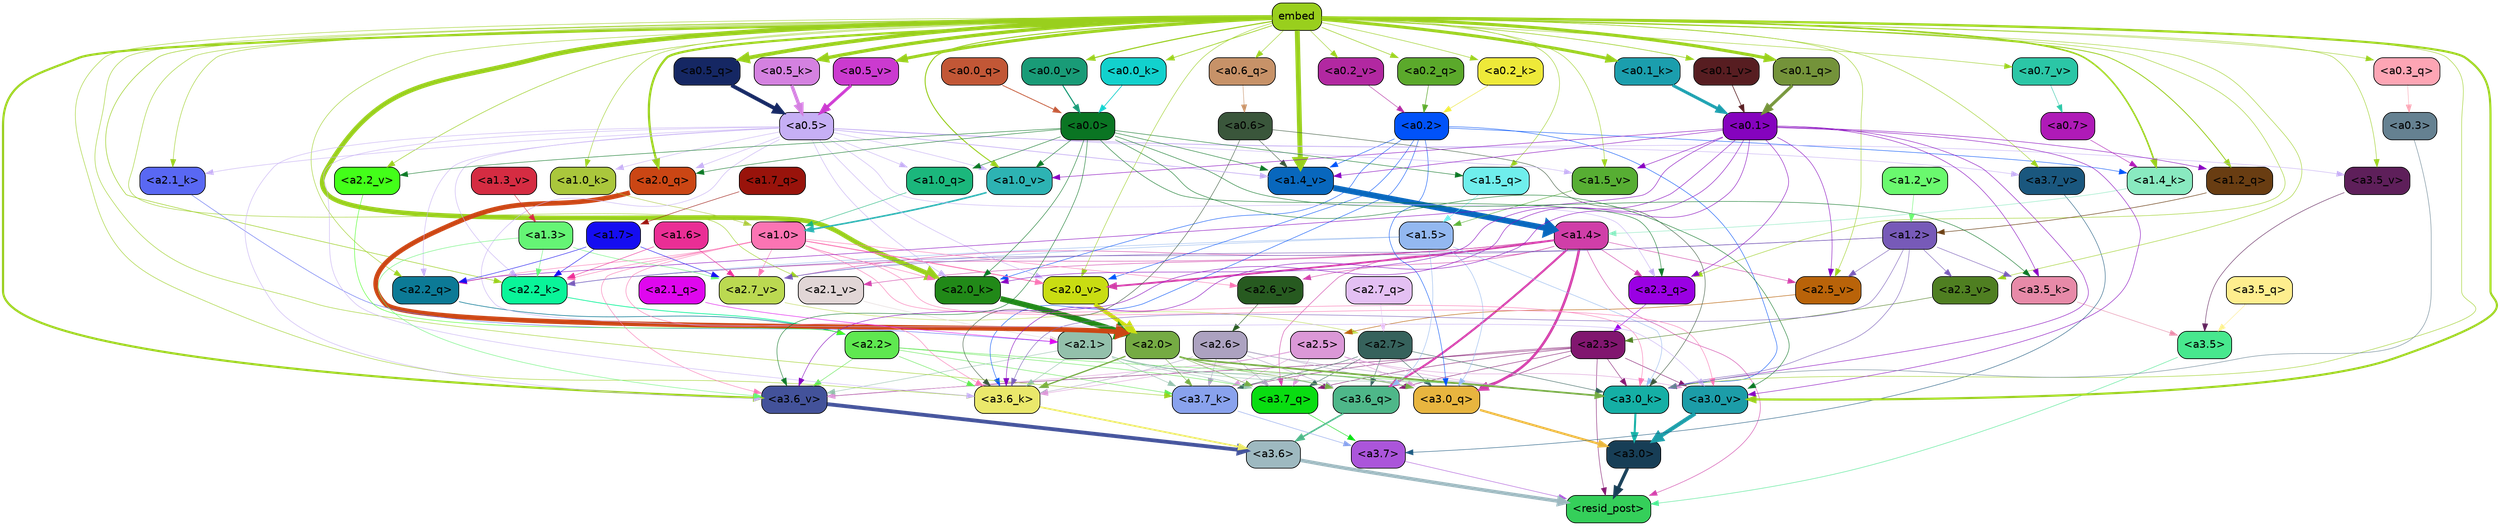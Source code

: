 strict digraph "" {
	graph [bgcolor=transparent,
		layout=dot,
		overlap=false,
		splines=true
	];
	"<a3.7>"	[color=black,
		fillcolor="#ab55da",
		fontname=Helvetica,
		shape=box,
		style="filled, rounded"];
	"<resid_post>"	[color=black,
		fillcolor="#35cf5a",
		fontname=Helvetica,
		shape=box,
		style="filled, rounded"];
	"<a3.7>" -> "<resid_post>"	[color="#ab55da",
		penwidth=0.6];
	"<a3.6>"	[color=black,
		fillcolor="#9eb9c0",
		fontname=Helvetica,
		shape=box,
		style="filled, rounded"];
	"<a3.6>" -> "<resid_post>"	[color="#9eb9c0",
		penwidth=4.646730065345764];
	"<a3.5>"	[color=black,
		fillcolor="#48e88e",
		fontname=Helvetica,
		shape=box,
		style="filled, rounded"];
	"<a3.5>" -> "<resid_post>"	[color="#48e88e",
		penwidth=0.6];
	"<a3.0>"	[color=black,
		fillcolor="#173e56",
		fontname=Helvetica,
		shape=box,
		style="filled, rounded"];
	"<a3.0>" -> "<resid_post>"	[color="#173e56",
		penwidth=4.323132634162903];
	"<a2.3>"	[color=black,
		fillcolor="#81166f",
		fontname=Helvetica,
		shape=box,
		style="filled, rounded"];
	"<a2.3>" -> "<resid_post>"	[color="#81166f",
		penwidth=0.6];
	"<a3.7_q>"	[color=black,
		fillcolor="#09dd11",
		fontname=Helvetica,
		shape=box,
		style="filled, rounded"];
	"<a2.3>" -> "<a3.7_q>"	[color="#81166f",
		penwidth=0.6];
	"<a3.6_q>"	[color=black,
		fillcolor="#4eb789",
		fontname=Helvetica,
		shape=box,
		style="filled, rounded"];
	"<a2.3>" -> "<a3.6_q>"	[color="#81166f",
		penwidth=0.6];
	"<a3.0_q>"	[color=black,
		fillcolor="#e8b53f",
		fontname=Helvetica,
		shape=box,
		style="filled, rounded"];
	"<a2.3>" -> "<a3.0_q>"	[color="#81166f",
		penwidth=0.6];
	"<a3.7_k>"	[color=black,
		fillcolor="#89a2ed",
		fontname=Helvetica,
		shape=box,
		style="filled, rounded"];
	"<a2.3>" -> "<a3.7_k>"	[color="#81166f",
		penwidth=0.6];
	"<a3.0_k>"	[color=black,
		fillcolor="#15afa5",
		fontname=Helvetica,
		shape=box,
		style="filled, rounded"];
	"<a2.3>" -> "<a3.0_k>"	[color="#81166f",
		penwidth=0.6];
	"<a3.6_v>"	[color=black,
		fillcolor="#43529a",
		fontname=Helvetica,
		shape=box,
		style="filled, rounded"];
	"<a2.3>" -> "<a3.6_v>"	[color="#81166f",
		penwidth=0.6];
	"<a3.0_v>"	[color=black,
		fillcolor="#1c9da8",
		fontname=Helvetica,
		shape=box,
		style="filled, rounded"];
	"<a2.3>" -> "<a3.0_v>"	[color="#81166f",
		penwidth=0.6];
	"<a1.4>"	[color=black,
		fillcolor="#d03ea8",
		fontname=Helvetica,
		shape=box,
		style="filled, rounded"];
	"<a1.4>" -> "<resid_post>"	[color="#d03ea8",
		penwidth=0.6];
	"<a1.4>" -> "<a3.7_q>"	[color="#d03ea8",
		penwidth=0.6];
	"<a1.4>" -> "<a3.6_q>"	[color="#d03ea8",
		penwidth=2.700703263282776];
	"<a1.4>" -> "<a3.0_q>"	[color="#d03ea8",
		penwidth=3.34255850315094];
	"<a2.3_q>"	[color=black,
		fillcolor="#9a00e3",
		fontname=Helvetica,
		shape=box,
		style="filled, rounded"];
	"<a1.4>" -> "<a2.3_q>"	[color="#d03ea8",
		penwidth=0.6];
	"<a2.2_k>"	[color=black,
		fillcolor="#09f599",
		fontname=Helvetica,
		shape=box,
		style="filled, rounded"];
	"<a1.4>" -> "<a2.2_k>"	[color="#d03ea8",
		penwidth=0.6];
	"<a2.7_v>"	[color=black,
		fillcolor="#bbd951",
		fontname=Helvetica,
		shape=box,
		style="filled, rounded"];
	"<a1.4>" -> "<a2.7_v>"	[color="#d03ea8",
		penwidth=0.6];
	"<a2.6_v>"	[color=black,
		fillcolor="#275a20",
		fontname=Helvetica,
		shape=box,
		style="filled, rounded"];
	"<a1.4>" -> "<a2.6_v>"	[color="#d03ea8",
		penwidth=0.6];
	"<a2.5_v>"	[color=black,
		fillcolor="#b96309",
		fontname=Helvetica,
		shape=box,
		style="filled, rounded"];
	"<a1.4>" -> "<a2.5_v>"	[color="#d03ea8",
		penwidth=0.6];
	"<a2.1_v>"	[color=black,
		fillcolor="#e1d6d6",
		fontname=Helvetica,
		shape=box,
		style="filled, rounded"];
	"<a1.4>" -> "<a2.1_v>"	[color="#d03ea8",
		penwidth=0.6];
	"<a2.0_v>"	[color=black,
		fillcolor="#c9dd12",
		fontname=Helvetica,
		shape=box,
		style="filled, rounded"];
	"<a1.4>" -> "<a2.0_v>"	[color="#d03ea8",
		penwidth=2.387977123260498];
	"<a3.7_q>" -> "<a3.7>"	[color="#09dd11",
		penwidth=0.6];
	"<a3.6_q>" -> "<a3.6>"	[color="#4eb789",
		penwidth=2.03758105635643];
	"<a3.5_q>"	[color=black,
		fillcolor="#feee8e",
		fontname=Helvetica,
		shape=box,
		style="filled, rounded"];
	"<a3.5_q>" -> "<a3.5>"	[color="#feee8e",
		penwidth=0.6];
	"<a3.0_q>" -> "<a3.0>"	[color="#e8b53f",
		penwidth=2.8638100624084473];
	"<a3.7_k>" -> "<a3.7>"	[color="#89a2ed",
		penwidth=0.6];
	"<a3.6_k>"	[color=black,
		fillcolor="#eae86b",
		fontname=Helvetica,
		shape=box,
		style="filled, rounded"];
	"<a3.6_k>" -> "<a3.6>"	[color="#eae86b",
		penwidth=2.174198240041733];
	"<a3.5_k>"	[color=black,
		fillcolor="#e78aa8",
		fontname=Helvetica,
		shape=box,
		style="filled, rounded"];
	"<a3.5_k>" -> "<a3.5>"	[color="#e78aa8",
		penwidth=0.6];
	"<a3.0_k>" -> "<a3.0>"	[color="#15afa5",
		penwidth=2.6274144649505615];
	"<a3.7_v>"	[color=black,
		fillcolor="#1a577e",
		fontname=Helvetica,
		shape=box,
		style="filled, rounded"];
	"<a3.7_v>" -> "<a3.7>"	[color="#1a577e",
		penwidth=0.6];
	"<a3.6_v>" -> "<a3.6>"	[color="#43529a",
		penwidth=5.002329230308533];
	"<a3.5_v>"	[color=black,
		fillcolor="#5e1f5a",
		fontname=Helvetica,
		shape=box,
		style="filled, rounded"];
	"<a3.5_v>" -> "<a3.5>"	[color="#5e1f5a",
		penwidth=0.6];
	"<a3.0_v>" -> "<a3.0>"	[color="#1c9da8",
		penwidth=5.188832879066467];
	"<a2.7>"	[color=black,
		fillcolor="#36625c",
		fontname=Helvetica,
		shape=box,
		style="filled, rounded"];
	"<a2.7>" -> "<a3.7_q>"	[color="#36625c",
		penwidth=0.6];
	"<a2.7>" -> "<a3.6_q>"	[color="#36625c",
		penwidth=0.6];
	"<a2.7>" -> "<a3.0_q>"	[color="#36625c",
		penwidth=0.6];
	"<a2.7>" -> "<a3.7_k>"	[color="#36625c",
		penwidth=0.6];
	"<a2.7>" -> "<a3.0_k>"	[color="#36625c",
		penwidth=0.6];
	"<a2.6>"	[color=black,
		fillcolor="#aca2c0",
		fontname=Helvetica,
		shape=box,
		style="filled, rounded"];
	"<a2.6>" -> "<a3.7_q>"	[color="#aca2c0",
		penwidth=0.6];
	"<a2.6>" -> "<a3.6_q>"	[color="#aca2c0",
		penwidth=0.6];
	"<a2.6>" -> "<a3.0_q>"	[color="#aca2c0",
		penwidth=0.6];
	"<a2.6>" -> "<a3.7_k>"	[color="#aca2c0",
		penwidth=0.6];
	"<a2.6>" -> "<a3.6_k>"	[color="#aca2c0",
		penwidth=0.6];
	"<a2.6>" -> "<a3.0_k>"	[color="#aca2c0",
		penwidth=0.6];
	"<a2.5>"	[color=black,
		fillcolor="#db98d7",
		fontname=Helvetica,
		shape=box,
		style="filled, rounded"];
	"<a2.5>" -> "<a3.7_q>"	[color="#db98d7",
		penwidth=0.6];
	"<a2.5>" -> "<a3.0_q>"	[color="#db98d7",
		penwidth=0.6];
	"<a2.5>" -> "<a3.7_k>"	[color="#db98d7",
		penwidth=0.6];
	"<a2.5>" -> "<a3.6_k>"	[color="#db98d7",
		penwidth=0.6];
	"<a2.5>" -> "<a3.0_k>"	[color="#db98d7",
		penwidth=0.6];
	"<a2.5>" -> "<a3.6_v>"	[color="#db98d7",
		penwidth=0.6];
	"<a2.5>" -> "<a3.0_v>"	[color="#db98d7",
		penwidth=0.6];
	"<a2.2>"	[color=black,
		fillcolor="#5fe850",
		fontname=Helvetica,
		shape=box,
		style="filled, rounded"];
	"<a2.2>" -> "<a3.7_q>"	[color="#5fe850",
		penwidth=0.6];
	"<a2.2>" -> "<a3.7_k>"	[color="#5fe850",
		penwidth=0.6];
	"<a2.2>" -> "<a3.6_k>"	[color="#5fe850",
		penwidth=0.6];
	"<a2.2>" -> "<a3.0_k>"	[color="#5fe850",
		penwidth=0.6];
	"<a2.2>" -> "<a3.6_v>"	[color="#5fe850",
		penwidth=0.6];
	"<a2.1>"	[color=black,
		fillcolor="#93c0ab",
		fontname=Helvetica,
		shape=box,
		style="filled, rounded"];
	"<a2.1>" -> "<a3.7_q>"	[color="#93c0ab",
		penwidth=0.6];
	"<a2.1>" -> "<a3.6_q>"	[color="#93c0ab",
		penwidth=0.6];
	"<a2.1>" -> "<a3.0_q>"	[color="#93c0ab",
		penwidth=0.6];
	"<a2.1>" -> "<a3.7_k>"	[color="#93c0ab",
		penwidth=0.6];
	"<a2.1>" -> "<a3.6_k>"	[color="#93c0ab",
		penwidth=0.6];
	"<a2.1>" -> "<a3.0_k>"	[color="#93c0ab",
		penwidth=0.6];
	"<a2.1>" -> "<a3.6_v>"	[color="#93c0ab",
		penwidth=0.6];
	"<a2.0>"	[color=black,
		fillcolor="#75ab43",
		fontname=Helvetica,
		shape=box,
		style="filled, rounded"];
	"<a2.0>" -> "<a3.7_q>"	[color="#75ab43",
		penwidth=0.6];
	"<a2.0>" -> "<a3.6_q>"	[color="#75ab43",
		penwidth=0.6];
	"<a2.0>" -> "<a3.0_q>"	[color="#75ab43",
		penwidth=0.6];
	"<a2.0>" -> "<a3.7_k>"	[color="#75ab43",
		penwidth=0.6];
	"<a2.0>" -> "<a3.6_k>"	[color="#75ab43",
		penwidth=1.6454488784074783];
	"<a2.0>" -> "<a3.0_k>"	[color="#75ab43",
		penwidth=2.2218968719244003];
	"<a1.5>"	[color=black,
		fillcolor="#93b8f0",
		fontname=Helvetica,
		shape=box,
		style="filled, rounded"];
	"<a1.5>" -> "<a3.6_q>"	[color="#93b8f0",
		penwidth=0.6];
	"<a1.5>" -> "<a3.0_q>"	[color="#93b8f0",
		penwidth=0.6];
	"<a1.5>" -> "<a3.0_k>"	[color="#93b8f0",
		penwidth=0.6];
	"<a1.5>" -> "<a2.2_k>"	[color="#93b8f0",
		penwidth=0.6];
	"<a1.5>" -> "<a2.7_v>"	[color="#93b8f0",
		penwidth=0.6];
	"<a0.2>"	[color=black,
		fillcolor="#0052f9",
		fontname=Helvetica,
		shape=box,
		style="filled, rounded"];
	"<a0.2>" -> "<a3.0_q>"	[color="#0052f9",
		penwidth=0.6];
	"<a0.2>" -> "<a3.6_k>"	[color="#0052f9",
		penwidth=0.6];
	"<a0.2>" -> "<a3.0_k>"	[color="#0052f9",
		penwidth=0.6];
	"<a2.0_k>"	[color=black,
		fillcolor="#218918",
		fontname=Helvetica,
		shape=box,
		style="filled, rounded"];
	"<a0.2>" -> "<a2.0_k>"	[color="#0052f9",
		penwidth=0.6];
	"<a0.2>" -> "<a2.0_v>"	[color="#0052f9",
		penwidth=0.6];
	"<a1.4_k>"	[color=black,
		fillcolor="#89eac0",
		fontname=Helvetica,
		shape=box,
		style="filled, rounded"];
	"<a0.2>" -> "<a1.4_k>"	[color="#0052f9",
		penwidth=0.6];
	"<a1.4_v>"	[color=black,
		fillcolor="#0867bd",
		fontname=Helvetica,
		shape=box,
		style="filled, rounded"];
	"<a0.2>" -> "<a1.4_v>"	[color="#0052f9",
		penwidth=0.6];
	embed	[color=black,
		fillcolor="#99cf1d",
		fontname=Helvetica,
		shape=box,
		style="filled, rounded"];
	embed -> "<a3.7_k>"	[color="#99cf1d",
		penwidth=0.6];
	embed -> "<a3.6_k>"	[color="#99cf1d",
		penwidth=0.6];
	embed -> "<a3.0_k>"	[color="#99cf1d",
		penwidth=0.6];
	embed -> "<a3.7_v>"	[color="#99cf1d",
		penwidth=0.6];
	embed -> "<a3.6_v>"	[color="#99cf1d",
		penwidth=2.8301228284835815];
	embed -> "<a3.5_v>"	[color="#99cf1d",
		penwidth=0.6];
	embed -> "<a3.0_v>"	[color="#99cf1d",
		penwidth=2.7660785913467407];
	embed -> "<a2.3_q>"	[color="#99cf1d",
		penwidth=0.6];
	"<a2.2_q>"	[color=black,
		fillcolor="#0c7a96",
		fontname=Helvetica,
		shape=box,
		style="filled, rounded"];
	embed -> "<a2.2_q>"	[color="#99cf1d",
		penwidth=0.6];
	"<a2.0_q>"	[color=black,
		fillcolor="#cb4614",
		fontname=Helvetica,
		shape=box,
		style="filled, rounded"];
	embed -> "<a2.0_q>"	[color="#99cf1d",
		penwidth=2.918822765350342];
	embed -> "<a2.2_k>"	[color="#99cf1d",
		penwidth=0.7099294662475586];
	"<a2.1_k>"	[color=black,
		fillcolor="#5968f3",
		fontname=Helvetica,
		shape=box,
		style="filled, rounded"];
	embed -> "<a2.1_k>"	[color="#99cf1d",
		penwidth=0.6];
	embed -> "<a2.0_k>"	[color="#99cf1d",
		penwidth=6.075345039367676];
	embed -> "<a2.5_v>"	[color="#99cf1d",
		penwidth=0.6];
	"<a2.3_v>"	[color=black,
		fillcolor="#4f7f21",
		fontname=Helvetica,
		shape=box,
		style="filled, rounded"];
	embed -> "<a2.3_v>"	[color="#99cf1d",
		penwidth=0.6];
	"<a2.2_v>"	[color=black,
		fillcolor="#43ff19",
		fontname=Helvetica,
		shape=box,
		style="filled, rounded"];
	embed -> "<a2.2_v>"	[color="#99cf1d",
		penwidth=0.6909599304199219];
	embed -> "<a2.1_v>"	[color="#99cf1d",
		penwidth=0.6];
	embed -> "<a2.0_v>"	[color="#99cf1d",
		penwidth=0.6];
	"<a1.5_q>"	[color=black,
		fillcolor="#6feeec",
		fontname=Helvetica,
		shape=box,
		style="filled, rounded"];
	embed -> "<a1.5_q>"	[color="#99cf1d",
		penwidth=0.6];
	"<a1.2_q>"	[color=black,
		fillcolor="#693d12",
		fontname=Helvetica,
		shape=box,
		style="filled, rounded"];
	embed -> "<a1.2_q>"	[color="#99cf1d",
		penwidth=1.1075286865234375];
	embed -> "<a1.4_k>"	[color="#99cf1d",
		penwidth=2.043105125427246];
	"<a1.0_k>"	[color=black,
		fillcolor="#aac73c",
		fontname=Helvetica,
		shape=box,
		style="filled, rounded"];
	embed -> "<a1.0_k>"	[color="#99cf1d",
		penwidth=0.6];
	"<a1.5_v>"	[color=black,
		fillcolor="#57ae33",
		fontname=Helvetica,
		shape=box,
		style="filled, rounded"];
	embed -> "<a1.5_v>"	[color="#99cf1d",
		penwidth=0.6];
	embed -> "<a1.4_v>"	[color="#99cf1d",
		penwidth=6.46385931968689];
	"<a1.0_v>"	[color=black,
		fillcolor="#2db3b3",
		fontname=Helvetica,
		shape=box,
		style="filled, rounded"];
	embed -> "<a1.0_v>"	[color="#99cf1d",
		penwidth=1.273291826248169];
	"<a0.6_q>"	[color=black,
		fillcolor="#c79268",
		fontname=Helvetica,
		shape=box,
		style="filled, rounded"];
	embed -> "<a0.6_q>"	[color="#99cf1d",
		penwidth=0.6];
	"<a0.5_q>"	[color=black,
		fillcolor="#152763",
		fontname=Helvetica,
		shape=box,
		style="filled, rounded"];
	embed -> "<a0.5_q>"	[color="#99cf1d",
		penwidth=4.941530704498291];
	"<a0.3_q>"	[color=black,
		fillcolor="#fda5b4",
		fontname=Helvetica,
		shape=box,
		style="filled, rounded"];
	embed -> "<a0.3_q>"	[color="#99cf1d",
		penwidth=0.6];
	"<a0.2_q>"	[color=black,
		fillcolor="#5ba92b",
		fontname=Helvetica,
		shape=box,
		style="filled, rounded"];
	embed -> "<a0.2_q>"	[color="#99cf1d",
		penwidth=0.739351749420166];
	"<a0.1_q>"	[color=black,
		fillcolor="#74933a",
		fontname=Helvetica,
		shape=box,
		style="filled, rounded"];
	embed -> "<a0.1_q>"	[color="#99cf1d",
		penwidth=4.043742418289185];
	"<a0.5_k>"	[color=black,
		fillcolor="#d481e0",
		fontname=Helvetica,
		shape=box,
		style="filled, rounded"];
	embed -> "<a0.5_k>"	[color="#99cf1d",
		penwidth=4.426396369934082];
	"<a0.2_k>"	[color=black,
		fillcolor="#eee939",
		fontname=Helvetica,
		shape=box,
		style="filled, rounded"];
	embed -> "<a0.2_k>"	[color="#99cf1d",
		penwidth=0.6546797752380371];
	"<a0.1_k>"	[color=black,
		fillcolor="#1b9ead",
		fontname=Helvetica,
		shape=box,
		style="filled, rounded"];
	embed -> "<a0.1_k>"	[color="#99cf1d",
		penwidth=3.930372714996338];
	"<a0.0_k>"	[color=black,
		fillcolor="#12d1cd",
		fontname=Helvetica,
		shape=box,
		style="filled, rounded"];
	embed -> "<a0.0_k>"	[color="#99cf1d",
		penwidth=0.9408226013183594];
	"<a0.7_v>"	[color=black,
		fillcolor="#2bc6a6",
		fontname=Helvetica,
		shape=box,
		style="filled, rounded"];
	embed -> "<a0.7_v>"	[color="#99cf1d",
		penwidth=0.6];
	"<a0.5_v>"	[color=black,
		fillcolor="#cb3acf",
		fontname=Helvetica,
		shape=box,
		style="filled, rounded"];
	embed -> "<a0.5_v>"	[color="#99cf1d",
		penwidth=3.920696496963501];
	"<a0.2_v>"	[color=black,
		fillcolor="#b228a1",
		fontname=Helvetica,
		shape=box,
		style="filled, rounded"];
	embed -> "<a0.2_v>"	[color="#99cf1d",
		penwidth=0.6];
	"<a0.1_v>"	[color=black,
		fillcolor="#571d21",
		fontname=Helvetica,
		shape=box,
		style="filled, rounded"];
	embed -> "<a0.1_v>"	[color="#99cf1d",
		penwidth=0.8145098686218262];
	"<a0.0_v>"	[color=black,
		fillcolor="#199b77",
		fontname=Helvetica,
		shape=box,
		style="filled, rounded"];
	embed -> "<a0.0_v>"	[color="#99cf1d",
		penwidth=1.426530361175537];
	"<a1.2>"	[color=black,
		fillcolor="#775ab8",
		fontname=Helvetica,
		shape=box,
		style="filled, rounded"];
	"<a1.2>" -> "<a3.6_k>"	[color="#775ab8",
		penwidth=0.6];
	"<a1.2>" -> "<a3.5_k>"	[color="#775ab8",
		penwidth=0.6];
	"<a1.2>" -> "<a3.0_k>"	[color="#775ab8",
		penwidth=0.6];
	"<a1.2>" -> "<a2.2_k>"	[color="#775ab8",
		penwidth=0.6];
	"<a1.2>" -> "<a2.7_v>"	[color="#775ab8",
		penwidth=0.6];
	"<a1.2>" -> "<a2.5_v>"	[color="#775ab8",
		penwidth=0.6];
	"<a1.2>" -> "<a2.3_v>"	[color="#775ab8",
		penwidth=0.6];
	"<a1.0>"	[color=black,
		fillcolor="#fb74b3",
		fontname=Helvetica,
		shape=box,
		style="filled, rounded"];
	"<a1.0>" -> "<a3.6_k>"	[color="#fb74b3",
		penwidth=0.6];
	"<a1.0>" -> "<a3.0_k>"	[color="#fb74b3",
		penwidth=0.6];
	"<a1.0>" -> "<a3.6_v>"	[color="#fb74b3",
		penwidth=0.6];
	"<a1.0>" -> "<a3.0_v>"	[color="#fb74b3",
		penwidth=0.6];
	"<a1.0>" -> "<a2.2_q>"	[color="#fb74b3",
		penwidth=0.6];
	"<a1.0>" -> "<a2.2_k>"	[color="#fb74b3",
		penwidth=0.6];
	"<a1.0>" -> "<a2.0_k>"	[color="#fb74b3",
		penwidth=0.6];
	"<a1.0>" -> "<a2.7_v>"	[color="#fb74b3",
		penwidth=0.6];
	"<a1.0>" -> "<a2.6_v>"	[color="#fb74b3",
		penwidth=0.6];
	"<a1.0>" -> "<a2.0_v>"	[color="#fb74b3",
		penwidth=1.2435333728790283];
	"<a0.6>"	[color=black,
		fillcolor="#3a563b",
		fontname=Helvetica,
		shape=box,
		style="filled, rounded"];
	"<a0.6>" -> "<a3.6_k>"	[color="#3a563b",
		penwidth=0.6];
	"<a0.6>" -> "<a3.0_k>"	[color="#3a563b",
		penwidth=0.6];
	"<a0.6>" -> "<a1.4_v>"	[color="#3a563b",
		penwidth=0.6];
	"<a0.5>"	[color=black,
		fillcolor="#c6aff5",
		fontname=Helvetica,
		shape=box,
		style="filled, rounded"];
	"<a0.5>" -> "<a3.6_k>"	[color="#c6aff5",
		penwidth=0.6];
	"<a0.5>" -> "<a3.7_v>"	[color="#c6aff5",
		penwidth=0.6];
	"<a0.5>" -> "<a3.6_v>"	[color="#c6aff5",
		penwidth=0.6];
	"<a0.5>" -> "<a3.5_v>"	[color="#c6aff5",
		penwidth=0.6];
	"<a0.5>" -> "<a3.0_v>"	[color="#c6aff5",
		penwidth=0.6124261617660522];
	"<a0.5>" -> "<a2.3_q>"	[color="#c6aff5",
		penwidth=0.6];
	"<a0.5>" -> "<a2.2_q>"	[color="#c6aff5",
		penwidth=0.6];
	"<a0.5>" -> "<a2.0_q>"	[color="#c6aff5",
		penwidth=0.6];
	"<a0.5>" -> "<a2.2_k>"	[color="#c6aff5",
		penwidth=0.6];
	"<a0.5>" -> "<a2.1_k>"	[color="#c6aff5",
		penwidth=0.6];
	"<a0.5>" -> "<a2.0_k>"	[color="#c6aff5",
		penwidth=0.6112704277038574];
	"<a0.5>" -> "<a2.0_v>"	[color="#c6aff5",
		penwidth=0.6];
	"<a1.0_q>"	[color=black,
		fillcolor="#1bb77c",
		fontname=Helvetica,
		shape=box,
		style="filled, rounded"];
	"<a0.5>" -> "<a1.0_q>"	[color="#c6aff5",
		penwidth=0.6];
	"<a0.5>" -> "<a1.0_k>"	[color="#c6aff5",
		penwidth=0.6];
	"<a0.5>" -> "<a1.5_v>"	[color="#c6aff5",
		penwidth=0.6];
	"<a0.5>" -> "<a1.4_v>"	[color="#c6aff5",
		penwidth=0.9145197868347168];
	"<a0.5>" -> "<a1.0_v>"	[color="#c6aff5",
		penwidth=0.6];
	"<a0.1>"	[color=black,
		fillcolor="#8503be",
		fontname=Helvetica,
		shape=box,
		style="filled, rounded"];
	"<a0.1>" -> "<a3.6_k>"	[color="#8503be",
		penwidth=0.6];
	"<a0.1>" -> "<a3.5_k>"	[color="#8503be",
		penwidth=0.6];
	"<a0.1>" -> "<a3.0_k>"	[color="#8503be",
		penwidth=0.6];
	"<a0.1>" -> "<a3.6_v>"	[color="#8503be",
		penwidth=0.6];
	"<a0.1>" -> "<a3.0_v>"	[color="#8503be",
		penwidth=0.6];
	"<a0.1>" -> "<a2.3_q>"	[color="#8503be",
		penwidth=0.6];
	"<a0.1>" -> "<a2.2_q>"	[color="#8503be",
		penwidth=0.6];
	"<a0.1>" -> "<a2.0_k>"	[color="#8503be",
		penwidth=0.6];
	"<a0.1>" -> "<a2.5_v>"	[color="#8503be",
		penwidth=0.6];
	"<a0.1>" -> "<a1.2_q>"	[color="#8503be",
		penwidth=0.6];
	"<a0.1>" -> "<a1.5_v>"	[color="#8503be",
		penwidth=0.6];
	"<a0.1>" -> "<a1.4_v>"	[color="#8503be",
		penwidth=0.6];
	"<a0.1>" -> "<a1.0_v>"	[color="#8503be",
		penwidth=0.6];
	"<a0.0>"	[color=black,
		fillcolor="#0a7523",
		fontname=Helvetica,
		shape=box,
		style="filled, rounded"];
	"<a0.0>" -> "<a3.5_k>"	[color="#0a7523",
		penwidth=0.6];
	"<a0.0>" -> "<a3.6_v>"	[color="#0a7523",
		penwidth=0.6];
	"<a0.0>" -> "<a3.0_v>"	[color="#0a7523",
		penwidth=0.6];
	"<a0.0>" -> "<a2.3_q>"	[color="#0a7523",
		penwidth=0.6];
	"<a0.0>" -> "<a2.0_q>"	[color="#0a7523",
		penwidth=0.6];
	"<a0.0>" -> "<a2.0_k>"	[color="#0a7523",
		penwidth=0.6];
	"<a0.0>" -> "<a2.2_v>"	[color="#0a7523",
		penwidth=0.6];
	"<a0.0>" -> "<a1.5_q>"	[color="#0a7523",
		penwidth=0.6];
	"<a0.0>" -> "<a1.0_q>"	[color="#0a7523",
		penwidth=0.6];
	"<a0.0>" -> "<a1.4_v>"	[color="#0a7523",
		penwidth=0.6];
	"<a0.0>" -> "<a1.0_v>"	[color="#0a7523",
		penwidth=0.6];
	"<a0.3>"	[color=black,
		fillcolor="#658191",
		fontname=Helvetica,
		shape=box,
		style="filled, rounded"];
	"<a0.3>" -> "<a3.0_k>"	[color="#658191",
		penwidth=0.6];
	"<a1.3>"	[color=black,
		fillcolor="#65f575",
		fontname=Helvetica,
		shape=box,
		style="filled, rounded"];
	"<a1.3>" -> "<a3.6_v>"	[color="#65f575",
		penwidth=0.6];
	"<a1.3>" -> "<a2.2_k>"	[color="#65f575",
		penwidth=0.6];
	"<a1.3>" -> "<a2.7_v>"	[color="#65f575",
		penwidth=0.6];
	"<a2.7_q>"	[color=black,
		fillcolor="#e4c0f3",
		fontname=Helvetica,
		shape=box,
		style="filled, rounded"];
	"<a2.7_q>" -> "<a2.7>"	[color="#e4c0f3",
		penwidth=0.6];
	"<a2.3_q>" -> "<a2.3>"	[color="#9a00e3",
		penwidth=0.6];
	"<a2.2_q>" -> "<a2.2>"	[color="#0c7a96",
		penwidth=0.8114519119262695];
	"<a2.1_q>"	[color=black,
		fillcolor="#df07ee",
		fontname=Helvetica,
		shape=box,
		style="filled, rounded"];
	"<a2.1_q>" -> "<a2.1>"	[color="#df07ee",
		penwidth=0.6];
	"<a2.0_q>" -> "<a2.0>"	[color="#cb4614",
		penwidth=6.2323237657547];
	"<a2.2_k>" -> "<a2.2>"	[color="#09f599",
		penwidth=0.9331893920898438];
	"<a2.1_k>" -> "<a2.1>"	[color="#5968f3",
		penwidth=0.6];
	"<a2.0_k>" -> "<a2.0>"	[color="#218918",
		penwidth=7.158664226531982];
	"<a2.7_v>" -> "<a2.7>"	[color="#bbd951",
		penwidth=0.6];
	"<a2.6_v>" -> "<a2.6>"	[color="#275a20",
		penwidth=0.6];
	"<a2.5_v>" -> "<a2.5>"	[color="#b96309",
		penwidth=0.6657319068908691];
	"<a2.3_v>" -> "<a2.3>"	[color="#4f7f21",
		penwidth=0.6];
	"<a2.2_v>" -> "<a2.2>"	[color="#43ff19",
		penwidth=0.6];
	"<a2.1_v>" -> "<a2.1>"	[color="#e1d6d6",
		penwidth=0.6];
	"<a2.0_v>" -> "<a2.0>"	[color="#c9dd12",
		penwidth=5.380099236965179];
	"<a1.7>"	[color=black,
		fillcolor="#150df1",
		fontname=Helvetica,
		shape=box,
		style="filled, rounded"];
	"<a1.7>" -> "<a2.2_q>"	[color="#150df1",
		penwidth=0.6];
	"<a1.7>" -> "<a2.2_k>"	[color="#150df1",
		penwidth=0.6];
	"<a1.7>" -> "<a2.7_v>"	[color="#150df1",
		penwidth=0.6];
	"<a1.6>"	[color=black,
		fillcolor="#ea2e95",
		fontname=Helvetica,
		shape=box,
		style="filled, rounded"];
	"<a1.6>" -> "<a2.2_k>"	[color="#ea2e95",
		penwidth=0.6];
	"<a1.6>" -> "<a2.7_v>"	[color="#ea2e95",
		penwidth=0.6];
	"<a1.7_q>"	[color=black,
		fillcolor="#99130b",
		fontname=Helvetica,
		shape=box,
		style="filled, rounded"];
	"<a1.7_q>" -> "<a1.7>"	[color="#99130b",
		penwidth=0.6];
	"<a1.5_q>" -> "<a1.5>"	[color="#6feeec",
		penwidth=0.6];
	"<a1.2_q>" -> "<a1.2>"	[color="#693d12",
		penwidth=0.6965713500976562];
	"<a1.0_q>" -> "<a1.0>"	[color="#1bb77c",
		penwidth=0.6];
	"<a1.4_k>" -> "<a1.4>"	[color="#89eac0",
		penwidth=0.6];
	"<a1.0_k>" -> "<a1.0>"	[color="#aac73c",
		penwidth=0.6];
	"<a1.5_v>" -> "<a1.5>"	[color="#57ae33",
		penwidth=0.6];
	"<a1.4_v>" -> "<a1.4>"	[color="#0867bd",
		penwidth=7.649995803833008];
	"<a1.3_v>"	[color=black,
		fillcolor="#d52c42",
		fontname=Helvetica,
		shape=box,
		style="filled, rounded"];
	"<a1.3_v>" -> "<a1.3>"	[color="#d52c42",
		penwidth=0.6];
	"<a1.2_v>"	[color=black,
		fillcolor="#6af96e",
		fontname=Helvetica,
		shape=box,
		style="filled, rounded"];
	"<a1.2_v>" -> "<a1.2>"	[color="#6af96e",
		penwidth=0.6];
	"<a1.0_v>" -> "<a1.0>"	[color="#2db3b3",
		penwidth=2.050852060317993];
	"<a0.7>"	[color=black,
		fillcolor="#af1ab7",
		fontname=Helvetica,
		shape=box,
		style="filled, rounded"];
	"<a0.7>" -> "<a1.4_k>"	[color="#af1ab7",
		penwidth=0.6];
	"<a0.6_q>" -> "<a0.6>"	[color="#c79268",
		penwidth=0.6];
	"<a0.5_q>" -> "<a0.5>"	[color="#152763",
		penwidth=4.9415271282196045];
	"<a0.3_q>" -> "<a0.3>"	[color="#fda5b4",
		penwidth=0.6];
	"<a0.2_q>" -> "<a0.2>"	[color="#5ba92b",
		penwidth=0.7393593788146973];
	"<a0.1_q>" -> "<a0.1>"	[color="#74933a",
		penwidth=4.0437469482421875];
	"<a0.0_q>"	[color=black,
		fillcolor="#c25736",
		fontname=Helvetica,
		shape=box,
		style="filled, rounded"];
	"<a0.0_q>" -> "<a0.0>"	[color="#c25736",
		penwidth=1.0526800155639648];
	"<a0.5_k>" -> "<a0.5>"	[color="#d481e0",
		penwidth=4.382697105407715];
	"<a0.2_k>" -> "<a0.2>"	[color="#eee939",
		penwidth=0.6394491195678711];
	"<a0.1_k>" -> "<a0.1>"	[color="#1b9ead",
		penwidth=3.9428932666778564];
	"<a0.0_k>" -> "<a0.0>"	[color="#12d1cd",
		penwidth=0.9280776977539062];
	"<a0.7_v>" -> "<a0.7>"	[color="#2bc6a6",
		penwidth=0.6];
	"<a0.5_v>" -> "<a0.5>"	[color="#cb3acf",
		penwidth=3.8846328258514404];
	"<a0.2_v>" -> "<a0.2>"	[color="#b228a1",
		penwidth=0.6];
	"<a0.1_v>" -> "<a0.1>"	[color="#571d21",
		penwidth=0.8284716606140137];
	"<a0.0_v>" -> "<a0.0>"	[color="#199b77",
		penwidth=1.44976806640625];
}
